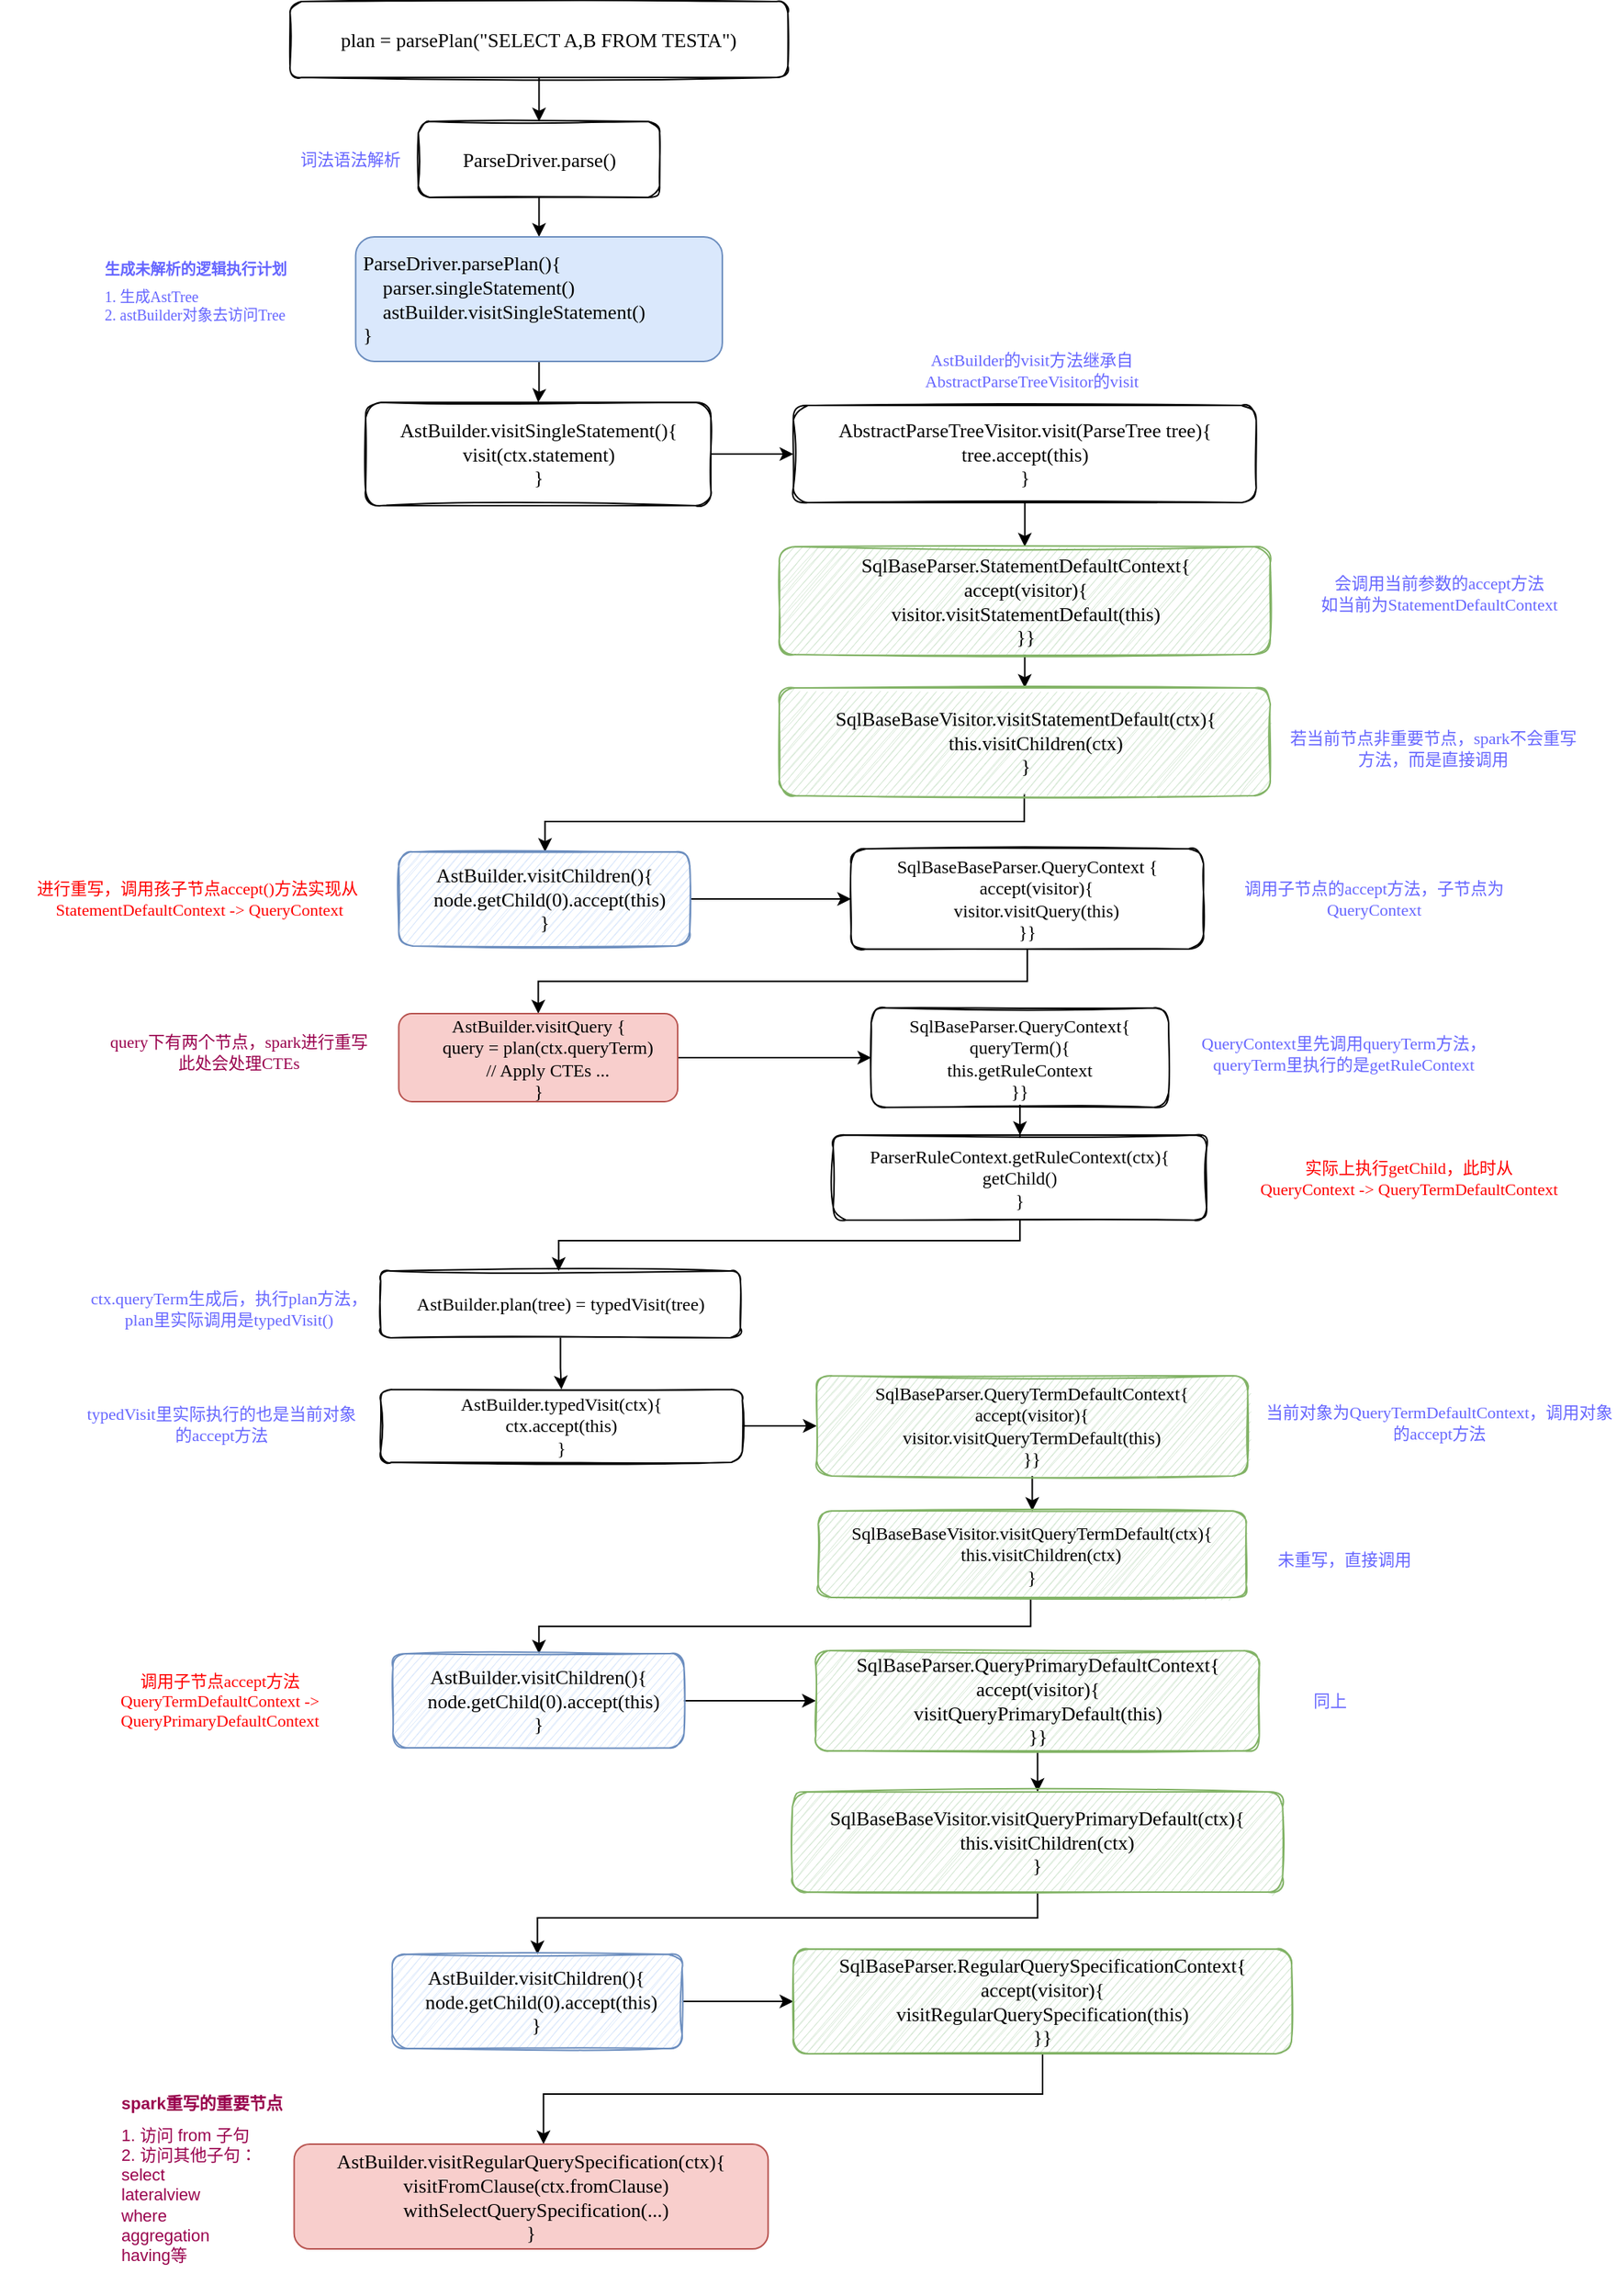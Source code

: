 <mxfile version="17.4.0" type="github">
  <diagram id="_TAUJCwC3Z414NcdCWBq" name="Page-1">
    <mxGraphModel dx="2621" dy="826" grid="0" gridSize="10" guides="1" tooltips="1" connect="1" arrows="1" fold="1" page="1" pageScale="1" pageWidth="827" pageHeight="1169" math="0" shadow="0">
      <root>
        <mxCell id="0" />
        <mxCell id="1" parent="0" />
        <mxCell id="T3wzXR9VALe59u5OGyin-3" value="" style="edgeStyle=orthogonalEdgeStyle;rounded=0;orthogonalLoop=1;jettySize=auto;html=1;fontColor=default;fontFamily=Comic Sans MS;" parent="1" source="T3wzXR9VALe59u5OGyin-1" target="T3wzXR9VALe59u5OGyin-2" edge="1">
          <mxGeometry relative="1" as="geometry" />
        </mxCell>
        <mxCell id="T3wzXR9VALe59u5OGyin-1" value="&lt;div&gt;&lt;font&gt;&lt;span style=&quot;font-size: 13.067px&quot;&gt;plan = parsePlan(&quot;SELECT A,B FROM TESTA&quot;)&lt;/span&gt;&lt;span style=&quot;font-size: 9.8pt&quot;&gt;&lt;br&gt;&lt;/span&gt;&lt;/font&gt;&lt;/div&gt;" style="rounded=1;whiteSpace=wrap;html=1;sketch=1;fillColor=none;shadow=0;glass=0;labelBackgroundColor=none;fontFamily=Comic Sans MS;" parent="1" vertex="1">
          <mxGeometry x="-606.84" y="63" width="328" height="50" as="geometry" />
        </mxCell>
        <mxCell id="T3wzXR9VALe59u5OGyin-6" value="" style="edgeStyle=orthogonalEdgeStyle;rounded=0;orthogonalLoop=1;jettySize=auto;html=1;fontFamily=Comic Sans MS;fontSize=11;fontColor=#A680B8;" parent="1" source="T3wzXR9VALe59u5OGyin-2" target="T3wzXR9VALe59u5OGyin-5" edge="1">
          <mxGeometry relative="1" as="geometry" />
        </mxCell>
        <mxCell id="T3wzXR9VALe59u5OGyin-2" value="&lt;div&gt;&lt;font&gt;&lt;span style=&quot;font-size: 13.067px&quot;&gt;ParseDriver.parse()&lt;/span&gt;&lt;/font&gt;&lt;/div&gt;" style="rounded=1;whiteSpace=wrap;html=1;sketch=1;fillColor=none;shadow=0;glass=0;labelBackgroundColor=none;fontFamily=Comic Sans MS;" parent="1" vertex="1">
          <mxGeometry x="-522.34" y="142" width="159" height="50" as="geometry" />
        </mxCell>
        <mxCell id="T3wzXR9VALe59u5OGyin-4" value="词法语法解析" style="text;html=1;strokeColor=none;fillColor=none;align=center;verticalAlign=middle;whiteSpace=wrap;rounded=0;shadow=0;glass=0;labelBackgroundColor=none;sketch=1;fontSize=11;fontColor=#6666FF;fontFamily=Comic Sans MS;" parent="1" vertex="1">
          <mxGeometry x="-603.84" y="152" width="74" height="30" as="geometry" />
        </mxCell>
        <mxCell id="T3wzXR9VALe59u5OGyin-30" value="" style="edgeStyle=orthogonalEdgeStyle;rounded=0;orthogonalLoop=1;jettySize=auto;html=1;fontFamily=Comic Sans MS;fontSize=11;fontColor=#6666FF;" parent="1" source="T3wzXR9VALe59u5OGyin-5" target="T3wzXR9VALe59u5OGyin-14" edge="1">
          <mxGeometry relative="1" as="geometry" />
        </mxCell>
        <mxCell id="T3wzXR9VALe59u5OGyin-5" value="&lt;div&gt;&lt;font&gt;&lt;span style=&quot;font-size: 13.067px&quot;&gt;&amp;nbsp;ParseDriver.parsePlan(){&lt;/span&gt;&lt;/font&gt;&lt;/div&gt;&lt;div&gt;&lt;font&gt;&lt;span style=&quot;font-size: 13.067px&quot;&gt;&amp;nbsp; &amp;nbsp; &amp;nbsp;parser.singleStatement()&lt;/span&gt;&lt;span style=&quot;font-size: 13.067px&quot;&gt;&lt;br&gt;&lt;/span&gt;&lt;/font&gt;&lt;/div&gt;&lt;div&gt;&lt;font&gt;&lt;span style=&quot;font-size: 13.067px&quot;&gt;&amp;nbsp; &amp;nbsp; &amp;nbsp;astBuilder.visitSingleStatement()&lt;/span&gt;&lt;span style=&quot;font-size: 13.067px&quot;&gt;&lt;br&gt;&lt;/span&gt;&lt;/font&gt;&lt;/div&gt;&lt;div&gt;&lt;font&gt;&lt;span style=&quot;font-size: 13.067px&quot;&gt;&amp;nbsp;}&lt;/span&gt;&lt;/font&gt;&lt;/div&gt;" style="rounded=1;whiteSpace=wrap;html=1;sketch=0;fillColor=#dae8fc;strokeColor=#6c8ebf;shadow=0;glass=0;labelBackgroundColor=none;fontFamily=Comic Sans MS;align=left;" parent="1" vertex="1">
          <mxGeometry x="-563.65" y="218" width="241.62" height="82" as="geometry" />
        </mxCell>
        <mxCell id="T3wzXR9VALe59u5OGyin-32" value="" style="edgeStyle=orthogonalEdgeStyle;rounded=0;orthogonalLoop=1;jettySize=auto;html=1;fontFamily=Comic Sans MS;fontSize=10;fontColor=#6666FF;" parent="1" source="T3wzXR9VALe59u5OGyin-14" target="T3wzXR9VALe59u5OGyin-18" edge="1">
          <mxGeometry relative="1" as="geometry" />
        </mxCell>
        <mxCell id="T3wzXR9VALe59u5OGyin-14" value="&lt;div&gt;&lt;div&gt;&lt;span style=&quot;font-size: 13.067px&quot;&gt;AstBuilder.visitSingleStatement(){&lt;/span&gt;&lt;/div&gt;&lt;div&gt;&lt;span style=&quot;font-size: 13.067px&quot;&gt;visit(ctx.statement)&lt;/span&gt;&lt;/div&gt;&lt;div&gt;&lt;span style=&quot;font-size: 13.067px&quot;&gt;}&lt;/span&gt;&lt;/div&gt;&lt;/div&gt;" style="rounded=1;whiteSpace=wrap;html=1;sketch=1;fillColor=none;shadow=0;glass=0;labelBackgroundColor=none;fontFamily=Comic Sans MS;align=center;" parent="1" vertex="1">
          <mxGeometry x="-557.09" y="327" width="227.5" height="68" as="geometry" />
        </mxCell>
        <mxCell id="T3wzXR9VALe59u5OGyin-36" value="" style="edgeStyle=orthogonalEdgeStyle;rounded=0;orthogonalLoop=1;jettySize=auto;html=1;fontFamily=Comic Sans MS;fontSize=10;fontColor=#6666FF;" parent="1" source="T3wzXR9VALe59u5OGyin-18" target="T3wzXR9VALe59u5OGyin-35" edge="1">
          <mxGeometry relative="1" as="geometry" />
        </mxCell>
        <mxCell id="T3wzXR9VALe59u5OGyin-18" value="&lt;div&gt;&lt;span style=&quot;font-size: 13.067px&quot;&gt;AbstractParseTreeVisitor.visit(ParseTree tree){&lt;/span&gt;&lt;/div&gt;&lt;div&gt;&lt;span style=&quot;font-size: 13.067px&quot;&gt;tree.accept(this)&lt;/span&gt;&lt;/div&gt;&lt;div&gt;&lt;span style=&quot;font-size: 13.067px&quot;&gt;}&lt;/span&gt;&lt;/div&gt;" style="rounded=1;whiteSpace=wrap;html=1;sketch=1;fillColor=none;shadow=0;glass=0;labelBackgroundColor=none;fontFamily=Comic Sans MS;" parent="1" vertex="1">
          <mxGeometry x="-275.24" y="329" width="305" height="64" as="geometry" />
        </mxCell>
        <mxCell id="T3wzXR9VALe59u5OGyin-31" value="&lt;h1 style=&quot;font-size: 10px&quot;&gt;生成未解析的逻辑执行计划&lt;/h1&gt;&lt;div style=&quot;font-size: 10px&quot;&gt;1. 生成AstTree&lt;/div&gt;&lt;div style=&quot;font-size: 10px&quot;&gt;2. astBuilder对象去访问Tree&lt;/div&gt;" style="text;html=1;strokeColor=none;fillColor=none;spacing=5;spacingTop=-20;whiteSpace=wrap;overflow=hidden;rounded=0;shadow=0;glass=0;labelBackgroundColor=none;sketch=1;fontFamily=Comic Sans MS;fontSize=10;fontColor=#6666FF;" parent="1" vertex="1">
          <mxGeometry x="-734.17" y="237" width="187" height="66" as="geometry" />
        </mxCell>
        <mxCell id="T3wzXR9VALe59u5OGyin-34" value="AstBuilder的visit方法继承自AbstractParseTreeVisitor的visit" style="text;html=1;strokeColor=none;fillColor=none;align=center;verticalAlign=middle;whiteSpace=wrap;rounded=0;shadow=0;glass=0;labelBackgroundColor=none;sketch=1;fontSize=11;fontColor=#6666FF;fontFamily=Comic Sans MS;" parent="1" vertex="1">
          <mxGeometry x="-213.84" y="277" width="192" height="57" as="geometry" />
        </mxCell>
        <mxCell id="T3wzXR9VALe59u5OGyin-39" value="" style="edgeStyle=orthogonalEdgeStyle;rounded=0;orthogonalLoop=1;jettySize=auto;html=1;fontFamily=Comic Sans MS;fontSize=10;fontColor=#6666FF;" parent="1" source="T3wzXR9VALe59u5OGyin-35" target="T3wzXR9VALe59u5OGyin-38" edge="1">
          <mxGeometry relative="1" as="geometry" />
        </mxCell>
        <mxCell id="T3wzXR9VALe59u5OGyin-35" value="&lt;div&gt;&lt;span style=&quot;font-size: 13.067px&quot;&gt;SqlBaseParser.StatementDefaultContext{&lt;/span&gt;&lt;/div&gt;&lt;div&gt;&lt;span style=&quot;font-size: 13.067px&quot;&gt;accept(visitor){&lt;/span&gt;&lt;/div&gt;&lt;span style=&quot;font-size: 13.067px&quot;&gt;visitor.visitStatementDefault(this)&lt;/span&gt;&lt;div&gt;&lt;span style=&quot;font-size: 13.067px&quot;&gt;}}&lt;/span&gt;&lt;br&gt;&lt;/div&gt;" style="rounded=1;whiteSpace=wrap;html=1;sketch=1;fillColor=#d5e8d4;shadow=0;glass=0;labelBackgroundColor=none;fontFamily=Comic Sans MS;strokeColor=#82b366;" parent="1" vertex="1">
          <mxGeometry x="-284.49" y="422" width="323.5" height="71" as="geometry" />
        </mxCell>
        <mxCell id="T3wzXR9VALe59u5OGyin-37" value="会调用当前参数的accept方法&lt;br&gt;如当前为StatementDefaultContext" style="text;html=1;strokeColor=none;fillColor=none;align=center;verticalAlign=middle;whiteSpace=wrap;rounded=0;shadow=0;glass=0;labelBackgroundColor=none;sketch=1;fontSize=11;fontColor=#6666FF;fontFamily=Comic Sans MS;" parent="1" vertex="1">
          <mxGeometry x="44.16" y="426" width="213" height="53" as="geometry" />
        </mxCell>
        <mxCell id="T3wzXR9VALe59u5OGyin-42" value="" style="edgeStyle=orthogonalEdgeStyle;rounded=0;orthogonalLoop=1;jettySize=auto;html=1;fontFamily=Comic Sans MS;fontSize=10;fontColor=#6666FF;exitX=0.499;exitY=0.981;exitDx=0;exitDy=0;exitPerimeter=0;" parent="1" source="T3wzXR9VALe59u5OGyin-38" target="T3wzXR9VALe59u5OGyin-41" edge="1">
          <mxGeometry relative="1" as="geometry">
            <mxPoint x="-122.729" y="596" as="sourcePoint" />
            <Array as="points">
              <mxPoint x="-122.84" y="603" />
              <mxPoint x="-438.84" y="603" />
            </Array>
          </mxGeometry>
        </mxCell>
        <mxCell id="T3wzXR9VALe59u5OGyin-38" value="&lt;div&gt;&lt;div&gt;&lt;span style=&quot;font-size: 13.067px&quot;&gt;SqlBaseBaseVisitor.visitStatementDefault(ctx){&lt;/span&gt;&lt;/div&gt;&lt;div&gt;&lt;span style=&quot;font-size: 13.067px&quot;&gt;&amp;nbsp; &amp;nbsp; this.visitChildren(ctx)&lt;/span&gt;&lt;/div&gt;&lt;div&gt;&lt;span style=&quot;font-size: 13.067px&quot;&gt;}&lt;/span&gt;&lt;/div&gt;&lt;/div&gt;" style="rounded=1;whiteSpace=wrap;html=1;sketch=1;fillColor=#d5e8d4;shadow=0;glass=0;labelBackgroundColor=none;fontFamily=Comic Sans MS;strokeColor=#82b366;" parent="1" vertex="1">
          <mxGeometry x="-284.49" y="515" width="323.5" height="71" as="geometry" />
        </mxCell>
        <mxCell id="T3wzXR9VALe59u5OGyin-40" value="若当前节点非重要节点，spark不会重写方法，而是直接调用&lt;br&gt;&lt;div class=&quot;okr-block-clipboard&quot;&gt;&lt;/div&gt;" style="text;html=1;strokeColor=none;fillColor=none;align=center;verticalAlign=middle;whiteSpace=wrap;rounded=0;shadow=0;glass=0;labelBackgroundColor=none;sketch=1;fontSize=11;fontColor=#6666FF;fontFamily=Comic Sans MS;" parent="1" vertex="1">
          <mxGeometry x="47.16" y="523" width="199" height="63" as="geometry" />
        </mxCell>
        <mxCell id="T3wzXR9VALe59u5OGyin-46" value="" style="edgeStyle=orthogonalEdgeStyle;rounded=0;orthogonalLoop=1;jettySize=auto;html=1;fontFamily=Comic Sans MS;fontSize=10;fontColor=#6666FF;" parent="1" source="T3wzXR9VALe59u5OGyin-41" target="T3wzXR9VALe59u5OGyin-45" edge="1">
          <mxGeometry relative="1" as="geometry" />
        </mxCell>
        <mxCell id="T3wzXR9VALe59u5OGyin-41" value="&lt;div&gt;&lt;span style=&quot;font-size: 13.067px&quot;&gt;AstBuilder.visitChildren(){&lt;/span&gt;&lt;/div&gt;&lt;div&gt;&lt;span style=&quot;font-size: 13.067px&quot;&gt;&amp;nbsp; node.getChild(0).accept(this)&lt;/span&gt;&lt;/div&gt;&lt;div&gt;&lt;span style=&quot;font-size: 13.067px&quot;&gt;}&lt;/span&gt;&lt;/div&gt;" style="rounded=1;whiteSpace=wrap;html=1;sketch=1;fillColor=#dae8fc;shadow=0;glass=0;labelBackgroundColor=none;fontFamily=Comic Sans MS;strokeColor=#6c8ebf;" parent="1" vertex="1">
          <mxGeometry x="-535.25" y="623" width="191.75" height="62" as="geometry" />
        </mxCell>
        <mxCell id="T3wzXR9VALe59u5OGyin-44" value="进行重写，调用孩子节点accept()方法实现从&amp;nbsp;&lt;br&gt;&lt;span&gt;StatementDefaultContext -&amp;gt; QueryContext&lt;br&gt;&lt;/span&gt;&lt;div class=&quot;okr-block-clipboard&quot;&gt;&lt;/div&gt;" style="text;html=1;strokeColor=none;fillColor=none;align=center;verticalAlign=middle;whiteSpace=wrap;rounded=0;shadow=0;glass=0;labelBackgroundColor=none;sketch=1;fontSize=11;fontColor=#FF0000;fontFamily=Comic Sans MS;" parent="1" vertex="1">
          <mxGeometry x="-798" y="618.5" width="262.75" height="71" as="geometry" />
        </mxCell>
        <mxCell id="T3wzXR9VALe59u5OGyin-48" value="" style="edgeStyle=orthogonalEdgeStyle;rounded=0;orthogonalLoop=1;jettySize=auto;html=1;fontFamily=Comic Sans MS;fontSize=10;fontColor=#6666FF;exitX=0.5;exitY=1;exitDx=0;exitDy=0;" parent="1" source="T3wzXR9VALe59u5OGyin-45" target="T3wzXR9VALe59u5OGyin-47" edge="1">
          <mxGeometry relative="1" as="geometry" />
        </mxCell>
        <mxCell id="T3wzXR9VALe59u5OGyin-45" value="&lt;div&gt;SqlBaseBaseParser.QueryContext {&lt;/div&gt;&lt;div&gt;&amp;nbsp; &amp;nbsp; accept(visitor){&lt;/div&gt;&lt;div&gt;&amp;nbsp; &amp;nbsp; visitor.visitQuery(this)&lt;/div&gt;&lt;div&gt;}}&lt;/div&gt;" style="rounded=1;whiteSpace=wrap;html=1;sketch=1;fillColor=none;shadow=0;glass=0;labelBackgroundColor=none;fontFamily=Comic Sans MS;" parent="1" vertex="1">
          <mxGeometry x="-237.21" y="621" width="232.25" height="66" as="geometry" />
        </mxCell>
        <mxCell id="bS2-JoX9ewdRHK1aLQZ--2" value="" style="edgeStyle=orthogonalEdgeStyle;rounded=0;orthogonalLoop=1;jettySize=auto;html=1;" edge="1" parent="1" source="T3wzXR9VALe59u5OGyin-47" target="bS2-JoX9ewdRHK1aLQZ--1">
          <mxGeometry relative="1" as="geometry" />
        </mxCell>
        <mxCell id="T3wzXR9VALe59u5OGyin-47" value="&lt;div&gt;AstBuilder.visitQuery {&lt;/div&gt;&lt;div&gt;&amp;nbsp; &amp;nbsp; query = plan(ctx.queryTerm)&lt;/div&gt;&lt;div&gt;&amp;nbsp; &amp;nbsp; // Apply CTEs ...&lt;/div&gt;&lt;div&gt;}&lt;/div&gt;" style="rounded=1;whiteSpace=wrap;html=1;sketch=0;fillColor=#f8cecc;shadow=0;glass=0;labelBackgroundColor=none;fontFamily=Comic Sans MS;strokeColor=#b85450;" parent="1" vertex="1">
          <mxGeometry x="-535.25" y="729.5" width="183.81" height="58" as="geometry" />
        </mxCell>
        <mxCell id="T3wzXR9VALe59u5OGyin-49" value="query下有两个节点，spark进行重写&lt;br&gt;此处会处理CTEs&lt;div class=&quot;okr-block-clipboard&quot;&gt;&lt;/div&gt;" style="text;html=1;strokeColor=none;fillColor=none;align=center;verticalAlign=middle;whiteSpace=wrap;rounded=0;shadow=0;glass=0;labelBackgroundColor=none;sketch=1;fontSize=11;fontColor=#99004D;fontFamily=Comic Sans MS;" parent="1" vertex="1">
          <mxGeometry x="-742.25" y="727" width="203.16" height="56.5" as="geometry" />
        </mxCell>
        <mxCell id="T3wzXR9VALe59u5OGyin-50" value="调用子节点的accept方法，子节点为QueryContext" style="text;html=1;strokeColor=none;fillColor=none;align=center;verticalAlign=middle;whiteSpace=wrap;rounded=0;shadow=0;glass=0;labelBackgroundColor=none;sketch=1;fontSize=11;fontColor=#6666FF;fontFamily=Comic Sans MS;" parent="1" vertex="1">
          <mxGeometry x="1.16" y="627.5" width="213" height="53" as="geometry" />
        </mxCell>
        <mxCell id="bS2-JoX9ewdRHK1aLQZ--5" value="" style="edgeStyle=orthogonalEdgeStyle;rounded=0;orthogonalLoop=1;jettySize=auto;html=1;" edge="1" parent="1" source="bS2-JoX9ewdRHK1aLQZ--1" target="bS2-JoX9ewdRHK1aLQZ--4">
          <mxGeometry relative="1" as="geometry" />
        </mxCell>
        <mxCell id="bS2-JoX9ewdRHK1aLQZ--1" value="SqlBaseParser.QueryContext{&lt;br&gt;queryTerm(){&lt;br&gt;this.getRuleContext&lt;br&gt;}}" style="rounded=1;whiteSpace=wrap;html=1;sketch=1;fillColor=none;shadow=0;glass=0;labelBackgroundColor=none;fontFamily=Comic Sans MS;" vertex="1" parent="1">
          <mxGeometry x="-223.93" y="725.75" width="196" height="65.5" as="geometry" />
        </mxCell>
        <mxCell id="bS2-JoX9ewdRHK1aLQZ--3" value="QueryContext里先调用queryTerm方法，queryTerm里执行的是getRuleContext" style="text;html=1;strokeColor=none;fillColor=none;align=center;verticalAlign=middle;whiteSpace=wrap;rounded=0;shadow=0;glass=0;labelBackgroundColor=none;sketch=1;fontSize=11;fontColor=#6666FF;fontFamily=Comic Sans MS;" vertex="1" parent="1">
          <mxGeometry x="-18.84" y="729.5" width="213" height="53" as="geometry" />
        </mxCell>
        <mxCell id="bS2-JoX9ewdRHK1aLQZ--8" value="" style="edgeStyle=orthogonalEdgeStyle;rounded=0;orthogonalLoop=1;jettySize=auto;html=1;" edge="1" parent="1" source="bS2-JoX9ewdRHK1aLQZ--4" target="bS2-JoX9ewdRHK1aLQZ--7">
          <mxGeometry relative="1" as="geometry">
            <Array as="points">
              <mxPoint x="-125.84" y="879" />
              <mxPoint x="-429.84" y="879" />
            </Array>
          </mxGeometry>
        </mxCell>
        <mxCell id="bS2-JoX9ewdRHK1aLQZ--4" value="ParserRuleContext.getRuleContext(ctx){&lt;br&gt;getChild()&lt;br&gt;}" style="rounded=1;whiteSpace=wrap;html=1;sketch=1;fillColor=none;shadow=0;glass=0;labelBackgroundColor=none;fontFamily=Comic Sans MS;" vertex="1" parent="1">
          <mxGeometry x="-248.93" y="809.5" width="246" height="56" as="geometry" />
        </mxCell>
        <mxCell id="bS2-JoX9ewdRHK1aLQZ--6" value="实际上执行getChild，此时从&lt;br&gt;QueryContext -&amp;gt; QueryTermDefaultContext" style="text;html=1;strokeColor=none;fillColor=none;align=center;verticalAlign=middle;whiteSpace=wrap;rounded=0;shadow=0;glass=0;labelBackgroundColor=none;sketch=1;fontSize=11;fontColor=#FF0000;fontFamily=Comic Sans MS;" vertex="1" parent="1">
          <mxGeometry x="1.16" y="803" width="259" height="69" as="geometry" />
        </mxCell>
        <mxCell id="bS2-JoX9ewdRHK1aLQZ--11" value="" style="edgeStyle=orthogonalEdgeStyle;rounded=0;orthogonalLoop=1;jettySize=auto;html=1;" edge="1" parent="1" source="bS2-JoX9ewdRHK1aLQZ--7" target="bS2-JoX9ewdRHK1aLQZ--10">
          <mxGeometry relative="1" as="geometry" />
        </mxCell>
        <mxCell id="bS2-JoX9ewdRHK1aLQZ--7" value="AstBuilder.plan(tree) = typedVisit(tree)" style="rounded=1;whiteSpace=wrap;html=1;sketch=1;fillColor=none;shadow=0;glass=0;labelBackgroundColor=none;fontFamily=Comic Sans MS;" vertex="1" parent="1">
          <mxGeometry x="-547.17" y="899" width="237" height="44" as="geometry" />
        </mxCell>
        <mxCell id="bS2-JoX9ewdRHK1aLQZ--9" value="ctx.queryTerm生成后，执行plan方法，plan里实际调用是typedVisit()" style="text;html=1;strokeColor=none;fillColor=none;align=center;verticalAlign=middle;whiteSpace=wrap;rounded=0;shadow=0;glass=0;labelBackgroundColor=none;sketch=1;fontSize=11;fontColor=#6666FF;fontFamily=Comic Sans MS;" vertex="1" parent="1">
          <mxGeometry x="-742.25" y="899" width="189.9" height="50" as="geometry" />
        </mxCell>
        <mxCell id="bS2-JoX9ewdRHK1aLQZ--14" value="" style="edgeStyle=orthogonalEdgeStyle;rounded=0;orthogonalLoop=1;jettySize=auto;html=1;fontColor=#FF0000;" edge="1" parent="1" source="bS2-JoX9ewdRHK1aLQZ--10" target="bS2-JoX9ewdRHK1aLQZ--13">
          <mxGeometry relative="1" as="geometry" />
        </mxCell>
        <mxCell id="bS2-JoX9ewdRHK1aLQZ--10" value="AstBuilder.typedVisit(ctx){&lt;br&gt;ctx.accept(this)&lt;br&gt;}" style="rounded=1;whiteSpace=wrap;html=1;sketch=1;fillColor=none;shadow=0;glass=0;labelBackgroundColor=none;fontFamily=Comic Sans MS;" vertex="1" parent="1">
          <mxGeometry x="-547.17" y="977" width="238.33" height="48" as="geometry" />
        </mxCell>
        <mxCell id="bS2-JoX9ewdRHK1aLQZ--12" value="typedVisit里实际执行的也是当前对象的accept方法" style="text;html=1;strokeColor=none;fillColor=none;align=center;verticalAlign=middle;whiteSpace=wrap;rounded=0;shadow=0;glass=0;labelBackgroundColor=none;sketch=1;fontSize=11;fontColor=#6666FF;fontFamily=Comic Sans MS;" vertex="1" parent="1">
          <mxGeometry x="-746.99" y="975" width="189.9" height="50" as="geometry" />
        </mxCell>
        <mxCell id="bS2-JoX9ewdRHK1aLQZ--16" value="" style="edgeStyle=orthogonalEdgeStyle;rounded=0;orthogonalLoop=1;jettySize=auto;html=1;fontColor=#FF0000;" edge="1" parent="1" source="bS2-JoX9ewdRHK1aLQZ--13" target="bS2-JoX9ewdRHK1aLQZ--15">
          <mxGeometry relative="1" as="geometry" />
        </mxCell>
        <mxCell id="bS2-JoX9ewdRHK1aLQZ--13" value="&lt;div&gt;SqlBaseParser.QueryTermDefaultContext{&lt;/div&gt;&lt;div&gt;accept(visitor){&lt;/div&gt;&lt;div&gt;visitor.visitQueryTermDefault(this)&lt;/div&gt;&lt;div&gt;}}&lt;/div&gt;" style="rounded=1;whiteSpace=wrap;html=1;sketch=1;fillColor=#d5e8d4;shadow=0;glass=0;labelBackgroundColor=none;fontFamily=Comic Sans MS;strokeColor=#82b366;" vertex="1" parent="1">
          <mxGeometry x="-259.84" y="968" width="284" height="66" as="geometry" />
        </mxCell>
        <mxCell id="bS2-JoX9ewdRHK1aLQZ--20" value="" style="edgeStyle=orthogonalEdgeStyle;rounded=0;orthogonalLoop=1;jettySize=auto;html=1;fontColor=#6666FF;entryX=0.5;entryY=0;entryDx=0;entryDy=0;" edge="1" parent="1" source="bS2-JoX9ewdRHK1aLQZ--15" target="bS2-JoX9ewdRHK1aLQZ--19">
          <mxGeometry relative="1" as="geometry">
            <Array as="points">
              <mxPoint x="-118.84" y="1133" />
              <mxPoint x="-442.84" y="1133" />
              <mxPoint x="-442.84" y="1151" />
            </Array>
          </mxGeometry>
        </mxCell>
        <mxCell id="bS2-JoX9ewdRHK1aLQZ--15" value="&lt;div&gt;SqlBaseBaseVisitor.visitQueryTermDefault(ctx){&lt;/div&gt;&lt;div&gt;&amp;nbsp; &amp;nbsp; this.visitChildren(ctx)&lt;/div&gt;&lt;div&gt;}&lt;/div&gt;" style="rounded=1;whiteSpace=wrap;html=1;sketch=1;fillColor=#d5e8d4;shadow=0;glass=0;labelBackgroundColor=none;fontFamily=Comic Sans MS;strokeColor=#82b366;" vertex="1" parent="1">
          <mxGeometry x="-258.84" y="1057" width="282" height="57" as="geometry" />
        </mxCell>
        <mxCell id="bS2-JoX9ewdRHK1aLQZ--17" value="当前对象为QueryTermDefaultContext，调用对象的accept方法" style="text;html=1;strokeColor=none;fillColor=none;align=center;verticalAlign=middle;whiteSpace=wrap;rounded=0;shadow=0;glass=0;labelBackgroundColor=none;sketch=1;fontSize=11;fontColor=#6666FF;fontFamily=Comic Sans MS;" vertex="1" parent="1">
          <mxGeometry x="35.16" y="972" width="231" height="53" as="geometry" />
        </mxCell>
        <mxCell id="bS2-JoX9ewdRHK1aLQZ--18" value="未重写，直接调用&lt;br&gt;&lt;div class=&quot;okr-block-clipboard&quot;&gt;&lt;/div&gt;" style="text;html=1;strokeColor=none;fillColor=none;align=center;verticalAlign=middle;whiteSpace=wrap;rounded=0;shadow=0;glass=0;labelBackgroundColor=none;sketch=1;fontSize=11;fontColor=#6666FF;fontFamily=Comic Sans MS;" vertex="1" parent="1">
          <mxGeometry x="21.91" y="1068" width="131.5" height="41" as="geometry" />
        </mxCell>
        <mxCell id="bS2-JoX9ewdRHK1aLQZ--22" value="" style="edgeStyle=orthogonalEdgeStyle;rounded=0;orthogonalLoop=1;jettySize=auto;html=1;fontColor=#6666FF;" edge="1" parent="1" source="bS2-JoX9ewdRHK1aLQZ--19" target="bS2-JoX9ewdRHK1aLQZ--21">
          <mxGeometry relative="1" as="geometry" />
        </mxCell>
        <mxCell id="bS2-JoX9ewdRHK1aLQZ--19" value="&lt;div&gt;&lt;span style=&quot;font-size: 13.067px&quot;&gt;AstBuilder.visitChildren(){&lt;/span&gt;&lt;/div&gt;&lt;div&gt;&lt;span style=&quot;font-size: 13.067px&quot;&gt;&amp;nbsp; node.getChild(0).accept(this)&lt;/span&gt;&lt;/div&gt;&lt;div&gt;&lt;span style=&quot;font-size: 13.067px&quot;&gt;}&lt;/span&gt;&lt;/div&gt;" style="rounded=1;whiteSpace=wrap;html=1;sketch=1;fillColor=#dae8fc;shadow=0;glass=0;labelBackgroundColor=none;fontFamily=Comic Sans MS;strokeColor=#6c8ebf;" vertex="1" parent="1">
          <mxGeometry x="-539.09" y="1151" width="191.81" height="62" as="geometry" />
        </mxCell>
        <mxCell id="bS2-JoX9ewdRHK1aLQZ--25" value="" style="edgeStyle=orthogonalEdgeStyle;rounded=0;orthogonalLoop=1;jettySize=auto;html=1;fontColor=#6666FF;" edge="1" parent="1" source="bS2-JoX9ewdRHK1aLQZ--21" target="bS2-JoX9ewdRHK1aLQZ--24">
          <mxGeometry relative="1" as="geometry" />
        </mxCell>
        <mxCell id="bS2-JoX9ewdRHK1aLQZ--21" value="&lt;span style=&quot;font-size: 13.067px&quot;&gt;SqlBaseParser.QueryPrimaryDefaultContext{&lt;/span&gt;&lt;br&gt;&lt;span style=&quot;font-size: 13.067px&quot;&gt;accept(visitor){&lt;br&gt;visitQueryPrimaryDefault(this)&lt;br&gt;}}&lt;/span&gt;" style="rounded=1;whiteSpace=wrap;html=1;sketch=1;fillColor=#d5e8d4;shadow=0;glass=0;labelBackgroundColor=none;fontFamily=Comic Sans MS;strokeColor=#82b366;" vertex="1" parent="1">
          <mxGeometry x="-260.44" y="1149" width="292.21" height="66" as="geometry" />
        </mxCell>
        <mxCell id="bS2-JoX9ewdRHK1aLQZ--23" value="&lt;span&gt;调用子节点accept方法QueryTermDefaultContext -&amp;gt; QueryPrimaryDefaultContext&lt;br&gt;&lt;/span&gt;&lt;div class=&quot;okr-block-clipboard&quot;&gt;&lt;/div&gt;" style="text;html=1;strokeColor=none;fillColor=none;align=center;verticalAlign=middle;whiteSpace=wrap;rounded=0;shadow=0;glass=0;labelBackgroundColor=none;sketch=1;fontSize=11;fontColor=#FF0000;fontFamily=Comic Sans MS;" vertex="1" parent="1">
          <mxGeometry x="-753.89" y="1156" width="202.49" height="52" as="geometry" />
        </mxCell>
        <mxCell id="bS2-JoX9ewdRHK1aLQZ--29" value="" style="edgeStyle=orthogonalEdgeStyle;rounded=0;orthogonalLoop=1;jettySize=auto;html=1;fontColor=#876E54;" edge="1" parent="1" source="bS2-JoX9ewdRHK1aLQZ--24" target="bS2-JoX9ewdRHK1aLQZ--28">
          <mxGeometry relative="1" as="geometry">
            <Array as="points">
              <mxPoint x="-113.84" y="1325" />
              <mxPoint x="-443.84" y="1325" />
            </Array>
          </mxGeometry>
        </mxCell>
        <mxCell id="bS2-JoX9ewdRHK1aLQZ--24" value="&lt;div&gt;&lt;span style=&quot;font-size: 13.067px&quot;&gt;SqlBaseBaseVisitor.visitQueryPrimaryDefault(ctx){&lt;/span&gt;&lt;/div&gt;&lt;div&gt;&lt;span style=&quot;font-size: 13.067px&quot;&gt;&amp;nbsp; &amp;nbsp; this.visitChildren(ctx)&lt;/span&gt;&lt;/div&gt;&lt;div&gt;&lt;span style=&quot;font-size: 13.067px&quot;&gt;}&lt;/span&gt;&lt;/div&gt;" style="rounded=1;whiteSpace=wrap;html=1;sketch=1;fillColor=#d5e8d4;shadow=0;glass=0;labelBackgroundColor=none;fontFamily=Comic Sans MS;strokeColor=#82b366;" vertex="1" parent="1">
          <mxGeometry x="-275.84" y="1242" width="323" height="66" as="geometry" />
        </mxCell>
        <mxCell id="bS2-JoX9ewdRHK1aLQZ--27" value="同上&lt;br&gt;&lt;div class=&quot;okr-block-clipboard&quot;&gt;&lt;/div&gt;" style="text;html=1;strokeColor=none;fillColor=none;align=center;verticalAlign=middle;whiteSpace=wrap;rounded=0;shadow=0;glass=0;labelBackgroundColor=none;sketch=1;fontSize=11;fontColor=#6666FF;fontFamily=Comic Sans MS;" vertex="1" parent="1">
          <mxGeometry x="44.16" y="1164" width="69" height="36" as="geometry" />
        </mxCell>
        <mxCell id="bS2-JoX9ewdRHK1aLQZ--31" value="" style="edgeStyle=orthogonalEdgeStyle;rounded=0;orthogonalLoop=1;jettySize=auto;html=1;fontColor=#876E54;" edge="1" parent="1" source="bS2-JoX9ewdRHK1aLQZ--28" target="bS2-JoX9ewdRHK1aLQZ--30">
          <mxGeometry relative="1" as="geometry" />
        </mxCell>
        <mxCell id="bS2-JoX9ewdRHK1aLQZ--28" value="&lt;div&gt;&lt;span style=&quot;font-size: 13.067px&quot;&gt;AstBuilder.visitChildren(){&lt;/span&gt;&lt;/div&gt;&lt;div&gt;&lt;span style=&quot;font-size: 13.067px&quot;&gt;&amp;nbsp; node.getChild(0).accept(this)&lt;/span&gt;&lt;/div&gt;&lt;div&gt;&lt;span style=&quot;font-size: 13.067px&quot;&gt;}&lt;/span&gt;&lt;/div&gt;" style="rounded=1;whiteSpace=wrap;html=1;sketch=1;fillColor=#dae8fc;shadow=0;glass=0;labelBackgroundColor=none;fontFamily=Comic Sans MS;strokeColor=#6c8ebf;" vertex="1" parent="1">
          <mxGeometry x="-539.54" y="1349" width="191" height="62" as="geometry" />
        </mxCell>
        <mxCell id="bS2-JoX9ewdRHK1aLQZ--33" value="" style="edgeStyle=orthogonalEdgeStyle;rounded=0;orthogonalLoop=1;jettySize=auto;html=1;fontColor=#876E54;" edge="1" parent="1" source="bS2-JoX9ewdRHK1aLQZ--30" target="bS2-JoX9ewdRHK1aLQZ--32">
          <mxGeometry relative="1" as="geometry">
            <Array as="points">
              <mxPoint x="-110.84" y="1441" />
              <mxPoint x="-439.84" y="1441" />
            </Array>
          </mxGeometry>
        </mxCell>
        <mxCell id="bS2-JoX9ewdRHK1aLQZ--30" value="&lt;div&gt;&lt;span style=&quot;font-size: 13.067px&quot;&gt;SqlBaseParser.RegularQuerySpecificationContext{&lt;/span&gt;&lt;/div&gt;&lt;div&gt;&lt;span style=&quot;font-size: 13.067px&quot;&gt;accept(visitor){&lt;/span&gt;&lt;/div&gt;&lt;div&gt;&lt;span style=&quot;font-size: 13.067px&quot;&gt;visitRegularQuerySpecification(this)&lt;/span&gt;&lt;/div&gt;&lt;div&gt;&lt;span style=&quot;font-size: 13.067px&quot;&gt;}}&lt;/span&gt;&lt;/div&gt;" style="rounded=1;whiteSpace=wrap;html=1;sketch=1;fillColor=#d5e8d4;shadow=0;glass=0;labelBackgroundColor=none;fontFamily=Comic Sans MS;strokeColor=#82b366;" vertex="1" parent="1">
          <mxGeometry x="-275.24" y="1345.5" width="328.35" height="69" as="geometry" />
        </mxCell>
        <mxCell id="bS2-JoX9ewdRHK1aLQZ--32" value="&lt;div&gt;&lt;span style=&quot;font-size: 13.067px&quot;&gt;AstBuilder.visitRegularQuerySpecification(ctx){&lt;/span&gt;&lt;/div&gt;&lt;div&gt;&lt;span style=&quot;font-size: 13.067px&quot;&gt;&amp;nbsp; visitFromClause(ctx.fromClause)&lt;/span&gt;&lt;/div&gt;&lt;div&gt;&lt;span style=&quot;font-size: 13.067px&quot;&gt;&amp;nbsp; withSelectQuerySpecification(...)&lt;/span&gt;&lt;/div&gt;&lt;div&gt;&lt;span style=&quot;font-size: 13.067px&quot;&gt;}&lt;/span&gt;&lt;/div&gt;" style="rounded=1;whiteSpace=wrap;html=1;sketch=0;fillColor=#f8cecc;shadow=0;glass=0;labelBackgroundColor=none;fontFamily=Comic Sans MS;strokeColor=#b85450;" vertex="1" parent="1">
          <mxGeometry x="-604.19" y="1474" width="312.35" height="69" as="geometry" />
        </mxCell>
        <mxCell id="bS2-JoX9ewdRHK1aLQZ--35" value="&lt;h1 style=&quot;font-size: 11px&quot;&gt;spark重写的重要节点&lt;/h1&gt;&lt;div style=&quot;font-size: 11px&quot;&gt;1. 访问 from 子句&lt;/div&gt;&lt;div style=&quot;font-size: 11px&quot;&gt;2. 访问其他子句：&lt;/div&gt;&lt;div style=&quot;font-size: 11px&quot;&gt;select&lt;/div&gt;&lt;div style=&quot;font-size: 11px&quot;&gt;lateralview&lt;/div&gt;&lt;div style=&quot;font-size: 11px&quot;&gt;where&lt;/div&gt;&lt;div style=&quot;font-size: 11px&quot;&gt;aggregation&lt;/div&gt;&lt;div style=&quot;font-size: 11px&quot;&gt;having等&lt;/div&gt;" style="text;html=1;strokeColor=none;fillColor=none;spacing=5;spacingTop=-20;whiteSpace=wrap;overflow=hidden;rounded=0;sketch=0;fontColor=#99004D;fontSize=11;" vertex="1" parent="1">
          <mxGeometry x="-722.84" y="1444" width="133" height="129" as="geometry" />
        </mxCell>
      </root>
    </mxGraphModel>
  </diagram>
</mxfile>
